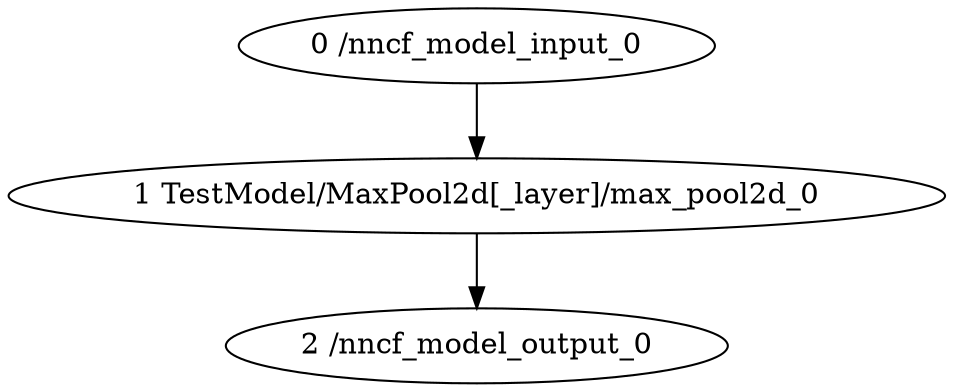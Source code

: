strict digraph  {
"0 /nncf_model_input_0" [id=0, type=nncf_model_input];
"1 TestModel/MaxPool2d[_layer]/max_pool2d_0" [id=1, type=max_pool2d];
"2 /nncf_model_output_0" [id=2, type=nncf_model_output];
"0 /nncf_model_input_0" -> "1 TestModel/MaxPool2d[_layer]/max_pool2d_0";
"1 TestModel/MaxPool2d[_layer]/max_pool2d_0" -> "2 /nncf_model_output_0";
}
